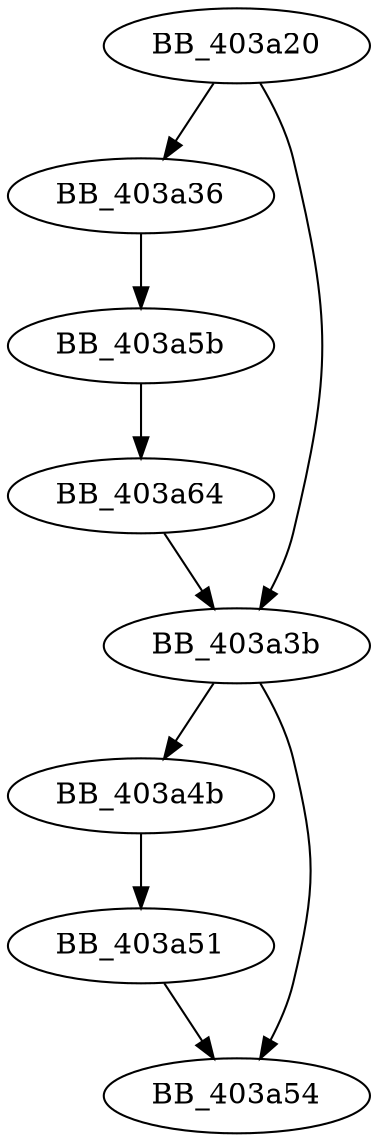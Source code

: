 DiGraph sub_403A20{
BB_403a20->BB_403a36
BB_403a20->BB_403a3b
BB_403a36->BB_403a5b
BB_403a3b->BB_403a4b
BB_403a3b->BB_403a54
BB_403a4b->BB_403a51
BB_403a51->BB_403a54
BB_403a5b->BB_403a64
BB_403a64->BB_403a3b
}
